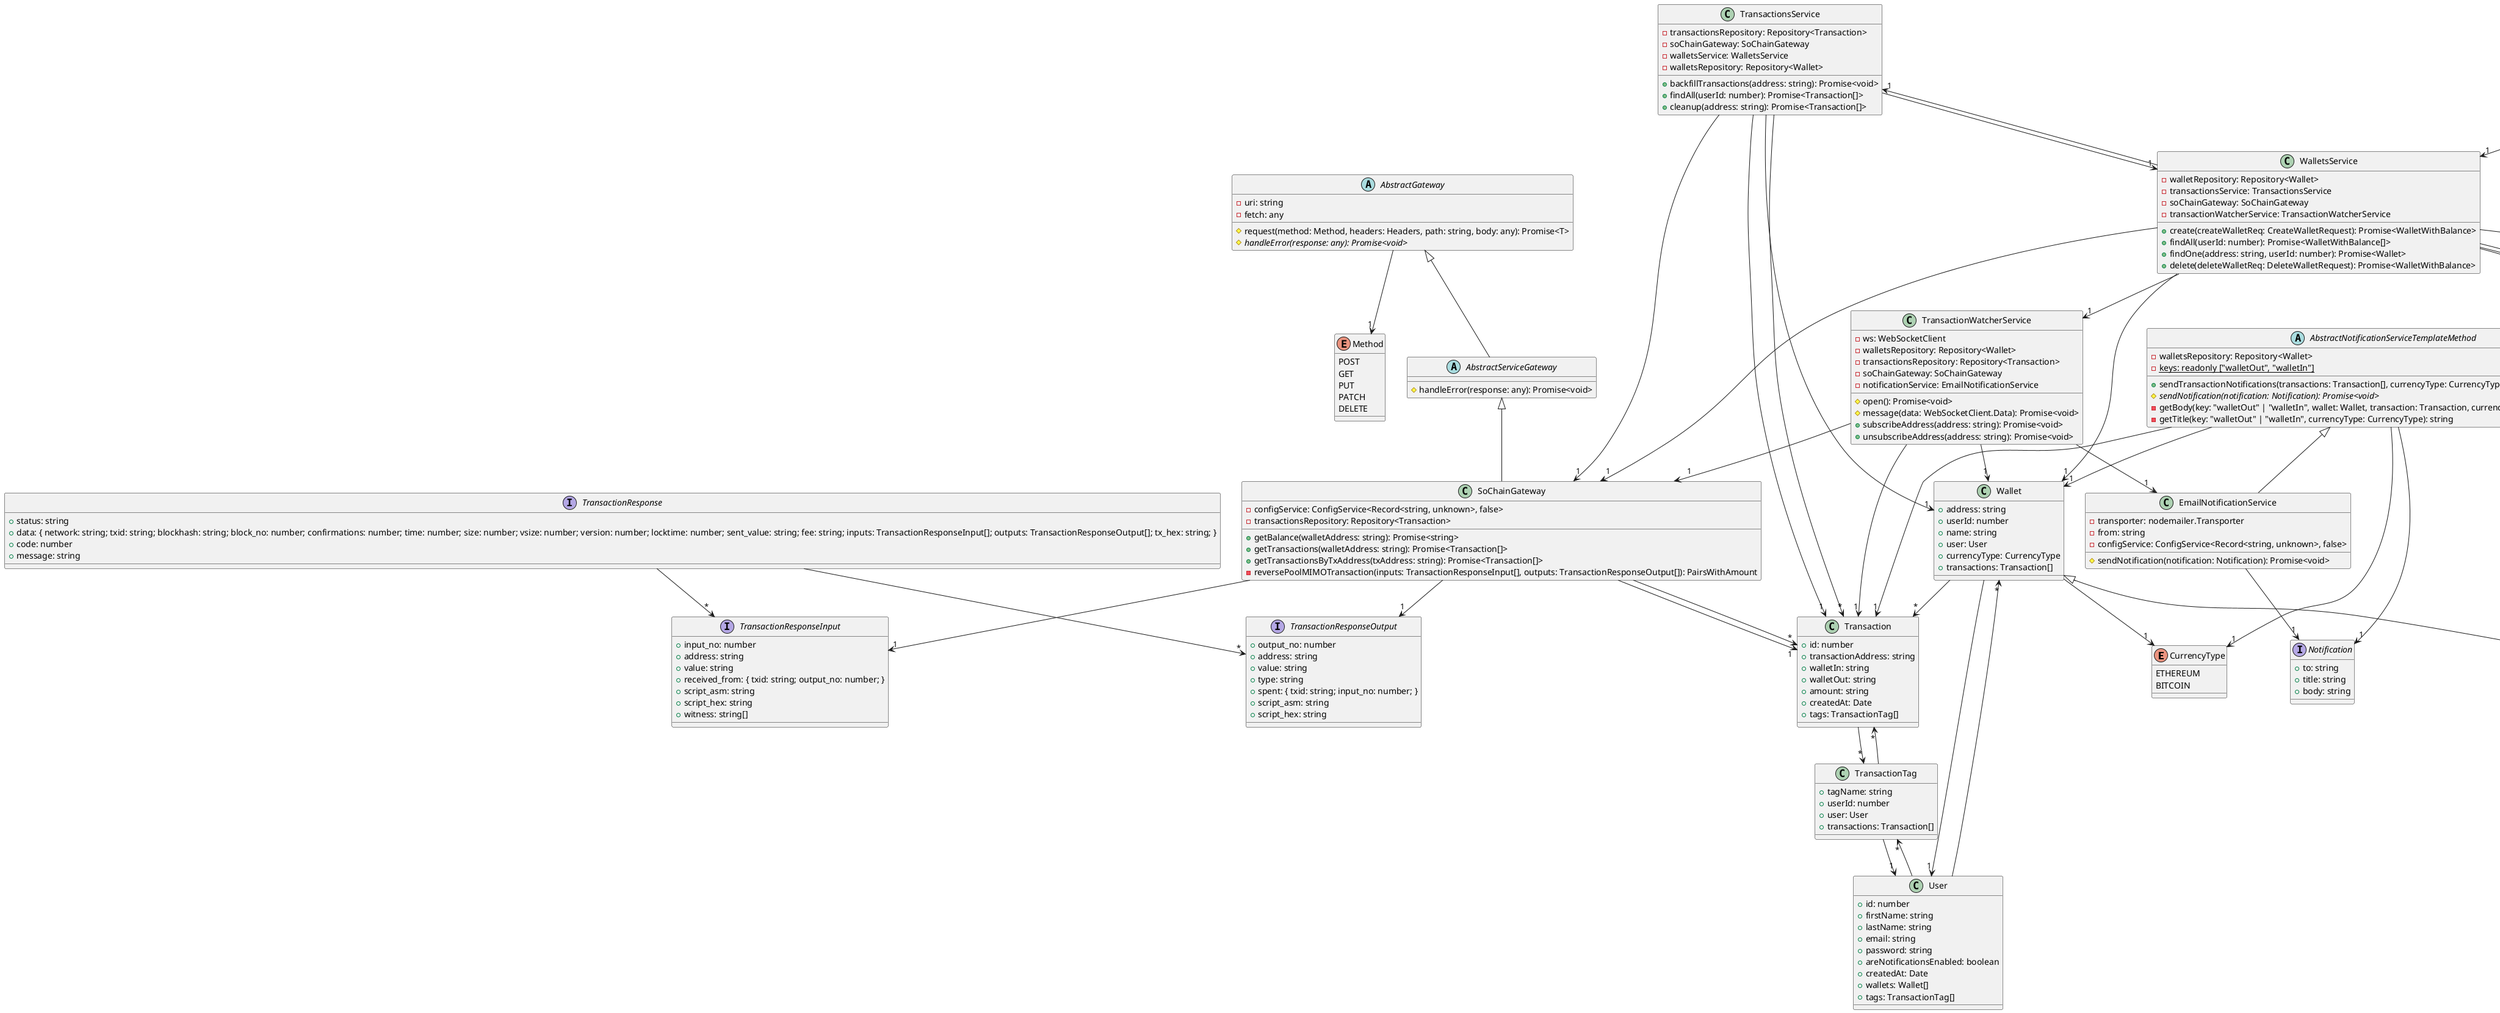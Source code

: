 @startuml
enum CurrencyType {
    ETHEREUM
    BITCOIN
}
interface CreateWalletRequest extends InferType
class Transaction {
    +id: number
    +transactionAddress: string
    +walletIn: string
    +walletOut: string
    +amount: string
    +createdAt: Date
    +tags: TransactionTag[]
}
class TransactionTag {
    +tagName: string
    +userId: number
    +user: User
    +transactions: Transaction[]
}
class User {
    +id: number
    +firstName: string
    +lastName: string
    +email: string
    +password: string
    +areNotificationsEnabled: boolean
    +createdAt: Date
    +wallets: Wallet[]
    +tags: TransactionTag[]
}
class Wallet {
    +address: string
    +userId: number
    +name: string
    +user: User
    +currencyType: CurrencyType
    +transactions: Transaction[]
}
interface WalletWithBalance extends Wallet {
    +balance: string
}
abstract class AbstractGateway {
    -uri: string
    -fetch: any
    #request(method: Method, headers: Headers, path: string, body: any): Promise<T>
    #{abstract} handleError(response: any): Promise<void>
}
enum Method {
    POST
    GET
    PUT
    PATCH
    DELETE
}
class HttpError extends Error {
    +message: string
    +status: number
}
abstract class AbstractServiceGateway extends AbstractGateway {
    #handleError(response: any): Promise<void>
}
interface AddressBalanceResponse {
    +status: string
    +data: { network: string; address: string; confirmed_balance: string; unconfirmed_balance: string; }
}
interface TransactionsByWalletResponse {
    +status: string
    +data: { network: string; address: string; txs: {    txid: string;    output_no: number;    script_asm: string;    script_hex: string;    value: string;    confirmations: number;    time: number;}[]; }
}
interface TransactionResponse {
    +status: string
    +data: { network: string; txid: string; blockhash: string; block_no: number; confirmations: number; time: number; size: number; vsize: number; version: number; locktime: number; sent_value: string; fee: string; inputs: TransactionResponseInput[]; outputs: TransactionResponseOutput[]; tx_hex: string; }
    +code: number
    +message: string
}
interface TransactionResponseInput {
    +input_no: number
    +address: string
    +value: string
    +received_from: { txid: string; output_no: number; }
    +script_asm: string
    +script_hex: string
    +witness: string[]
}
interface TransactionResponseOutput {
    +output_no: number
    +address: string
    +value: string
    +type: string
    +spent: { txid: string; input_no: number; }
    +script_asm: string
    +script_hex: string
}
class SoChainGateway extends AbstractServiceGateway {
    -configService: ConfigService<Record<string, unknown>, false>
    -transactionsRepository: Repository<Transaction>
    +getBalance(walletAddress: string): Promise<string>
    +getTransactions(walletAddress: string): Promise<Transaction[]>
    +getTransactionsByTxAddress(txAddress: string): Promise<Transaction[]>
    -reversePoolMIMOTransaction(inputs: TransactionResponseInput[], outputs: TransactionResponseOutput[]): PairsWithAmount
}
class TransactionsService {
    -transactionsRepository: Repository<Transaction>
    -soChainGateway: SoChainGateway
    -walletsService: WalletsService
    -walletsRepository: Repository<Wallet>
    +backfillTransactions(address: string): Promise<void>
    +findAll(userId: number): Promise<Transaction[]>
    +cleanup(address: string): Promise<Transaction[]>
}
abstract class AbstractNotificationServiceTemplateMethod {
    -walletsRepository: Repository<Wallet>
    +sendTransactionNotifications(transactions: Transaction[], currencyType: CurrencyType): Promise<void>
    #{abstract} sendNotification(notification: Notification): Promise<void>
    -getBody(key: "walletOut" | "walletIn", wallet: Wallet, transaction: Transaction, currencyType: CurrencyType): string
    -getTitle(key: "walletOut" | "walletIn", currencyType: CurrencyType): string
    -{static} keys: readonly ["walletOut", "walletIn"]
}
interface Notification {
    +to: string
    +title: string
    +body: string
}
class EmailNotificationService extends AbstractNotificationServiceTemplateMethod {
    -transporter: nodemailer.Transporter
    -from: string
    -configService: ConfigService<Record<string, unknown>, false>
    #sendNotification(notification: Notification): Promise<void>
}
class TransactionWatcherService {
    -ws: WebSocketClient
    -walletsRepository: Repository<Wallet>
    -transactionsRepository: Repository<Transaction>
    -soChainGateway: SoChainGateway
    -notificationService: EmailNotificationService
    #open(): Promise<void>
    #message(data: WebSocketClient.Data): Promise<void>
    +subscribeAddress(address: string): Promise<void>
    +unsubscribeAddress(address: string): Promise<void>
}
interface WSMessage {
    +op: string
}
interface WSTransaction extends WSMessage {
    +x: { lock_time: number; ver: number; size: number; inputs: Input[]; time: number; tx_index: number; vin_sz: number; hash: string; vout_sz: number; relayed_by: string; out: Out[]; }
}
interface Input {
    +sequence: number
    +prev_out: { spent: boolean; tx_index: number; type: number; addr: string; value: number; n: number; script: string; }
    +script: string
}
interface Out {
    +spent: boolean
    +tx_index: number
    +type: number
    +addr: string
    +value: number
    +n: number
    +script: string
}
interface DeleteWalletRequest extends InferType
class WalletsService {
    -walletRepository: Repository<Wallet>
    -transactionsService: TransactionsService
    -soChainGateway: SoChainGateway
    -transactionWatcherService: TransactionWatcherService
    +create(createWalletReq: CreateWalletRequest): Promise<WalletWithBalance>
    +findAll(userId: number): Promise<WalletWithBalance[]>
    +findOne(address: string, userId: number): Promise<Wallet>
    +delete(deleteWalletReq: DeleteWalletRequest): Promise<WalletWithBalance>
}
interface GetWalletsRequest extends InferType
class WalletsController {
    -walletsService: WalletsService
    +create(body: CreateWalletRequest): Promise<WalletWithBalance>
    +findAll(params: GetWalletsRequest): Promise<WalletWithBalance[]>
    +delete(params: DeleteWalletRequest): Promise<WalletWithBalance>
}
Transaction --> "*" TransactionTag
TransactionTag --> "1" User
TransactionTag --> "*" Transaction
User --> "*" Wallet
User --> "*" TransactionTag
Wallet --> "1" User
Wallet --> "1" CurrencyType
Wallet --> "*" Transaction
AbstractGateway --> "1" Method
TransactionResponse --> "*" TransactionResponseInput
TransactionResponse --> "*" TransactionResponseOutput
SoChainGateway --> "1" Transaction
SoChainGateway --> "*" Transaction
SoChainGateway --> "1" TransactionResponseInput
SoChainGateway --> "1" TransactionResponseOutput
TransactionsService --> "1" Transaction
TransactionsService --> "1" SoChainGateway
TransactionsService --> "1" WalletsService
TransactionsService --> "1" Wallet
TransactionsService --> "*" Transaction
AbstractNotificationServiceTemplateMethod --> "1" Wallet
AbstractNotificationServiceTemplateMethod --> "1" Transaction
AbstractNotificationServiceTemplateMethod --> "1" CurrencyType
AbstractNotificationServiceTemplateMethod --> "1" Notification
EmailNotificationService --> "1" Notification
TransactionWatcherService --> "1" Wallet
TransactionWatcherService --> "1" Transaction
TransactionWatcherService --> "1" SoChainGateway
TransactionWatcherService --> "1" EmailNotificationService
WSTransaction --> "*" Input
WSTransaction --> "*" Out
WalletsService --> "1" Wallet
WalletsService --> "1" TransactionsService
WalletsService --> "1" SoChainGateway
WalletsService --> "1" TransactionWatcherService
WalletsService --> "1" CreateWalletRequest
WalletsService --> "1" WalletWithBalance
WalletsService --> "*" WalletWithBalance
WalletsService --> "1" DeleteWalletRequest
WalletsController --> "1" WalletsService
WalletsController --> "1" CreateWalletRequest
WalletsController --> "1" WalletWithBalance
WalletsController --> "1" GetWalletsRequest
WalletsController --> "*" WalletWithBalance
WalletsController --> "1" DeleteWalletRequest
@enduml